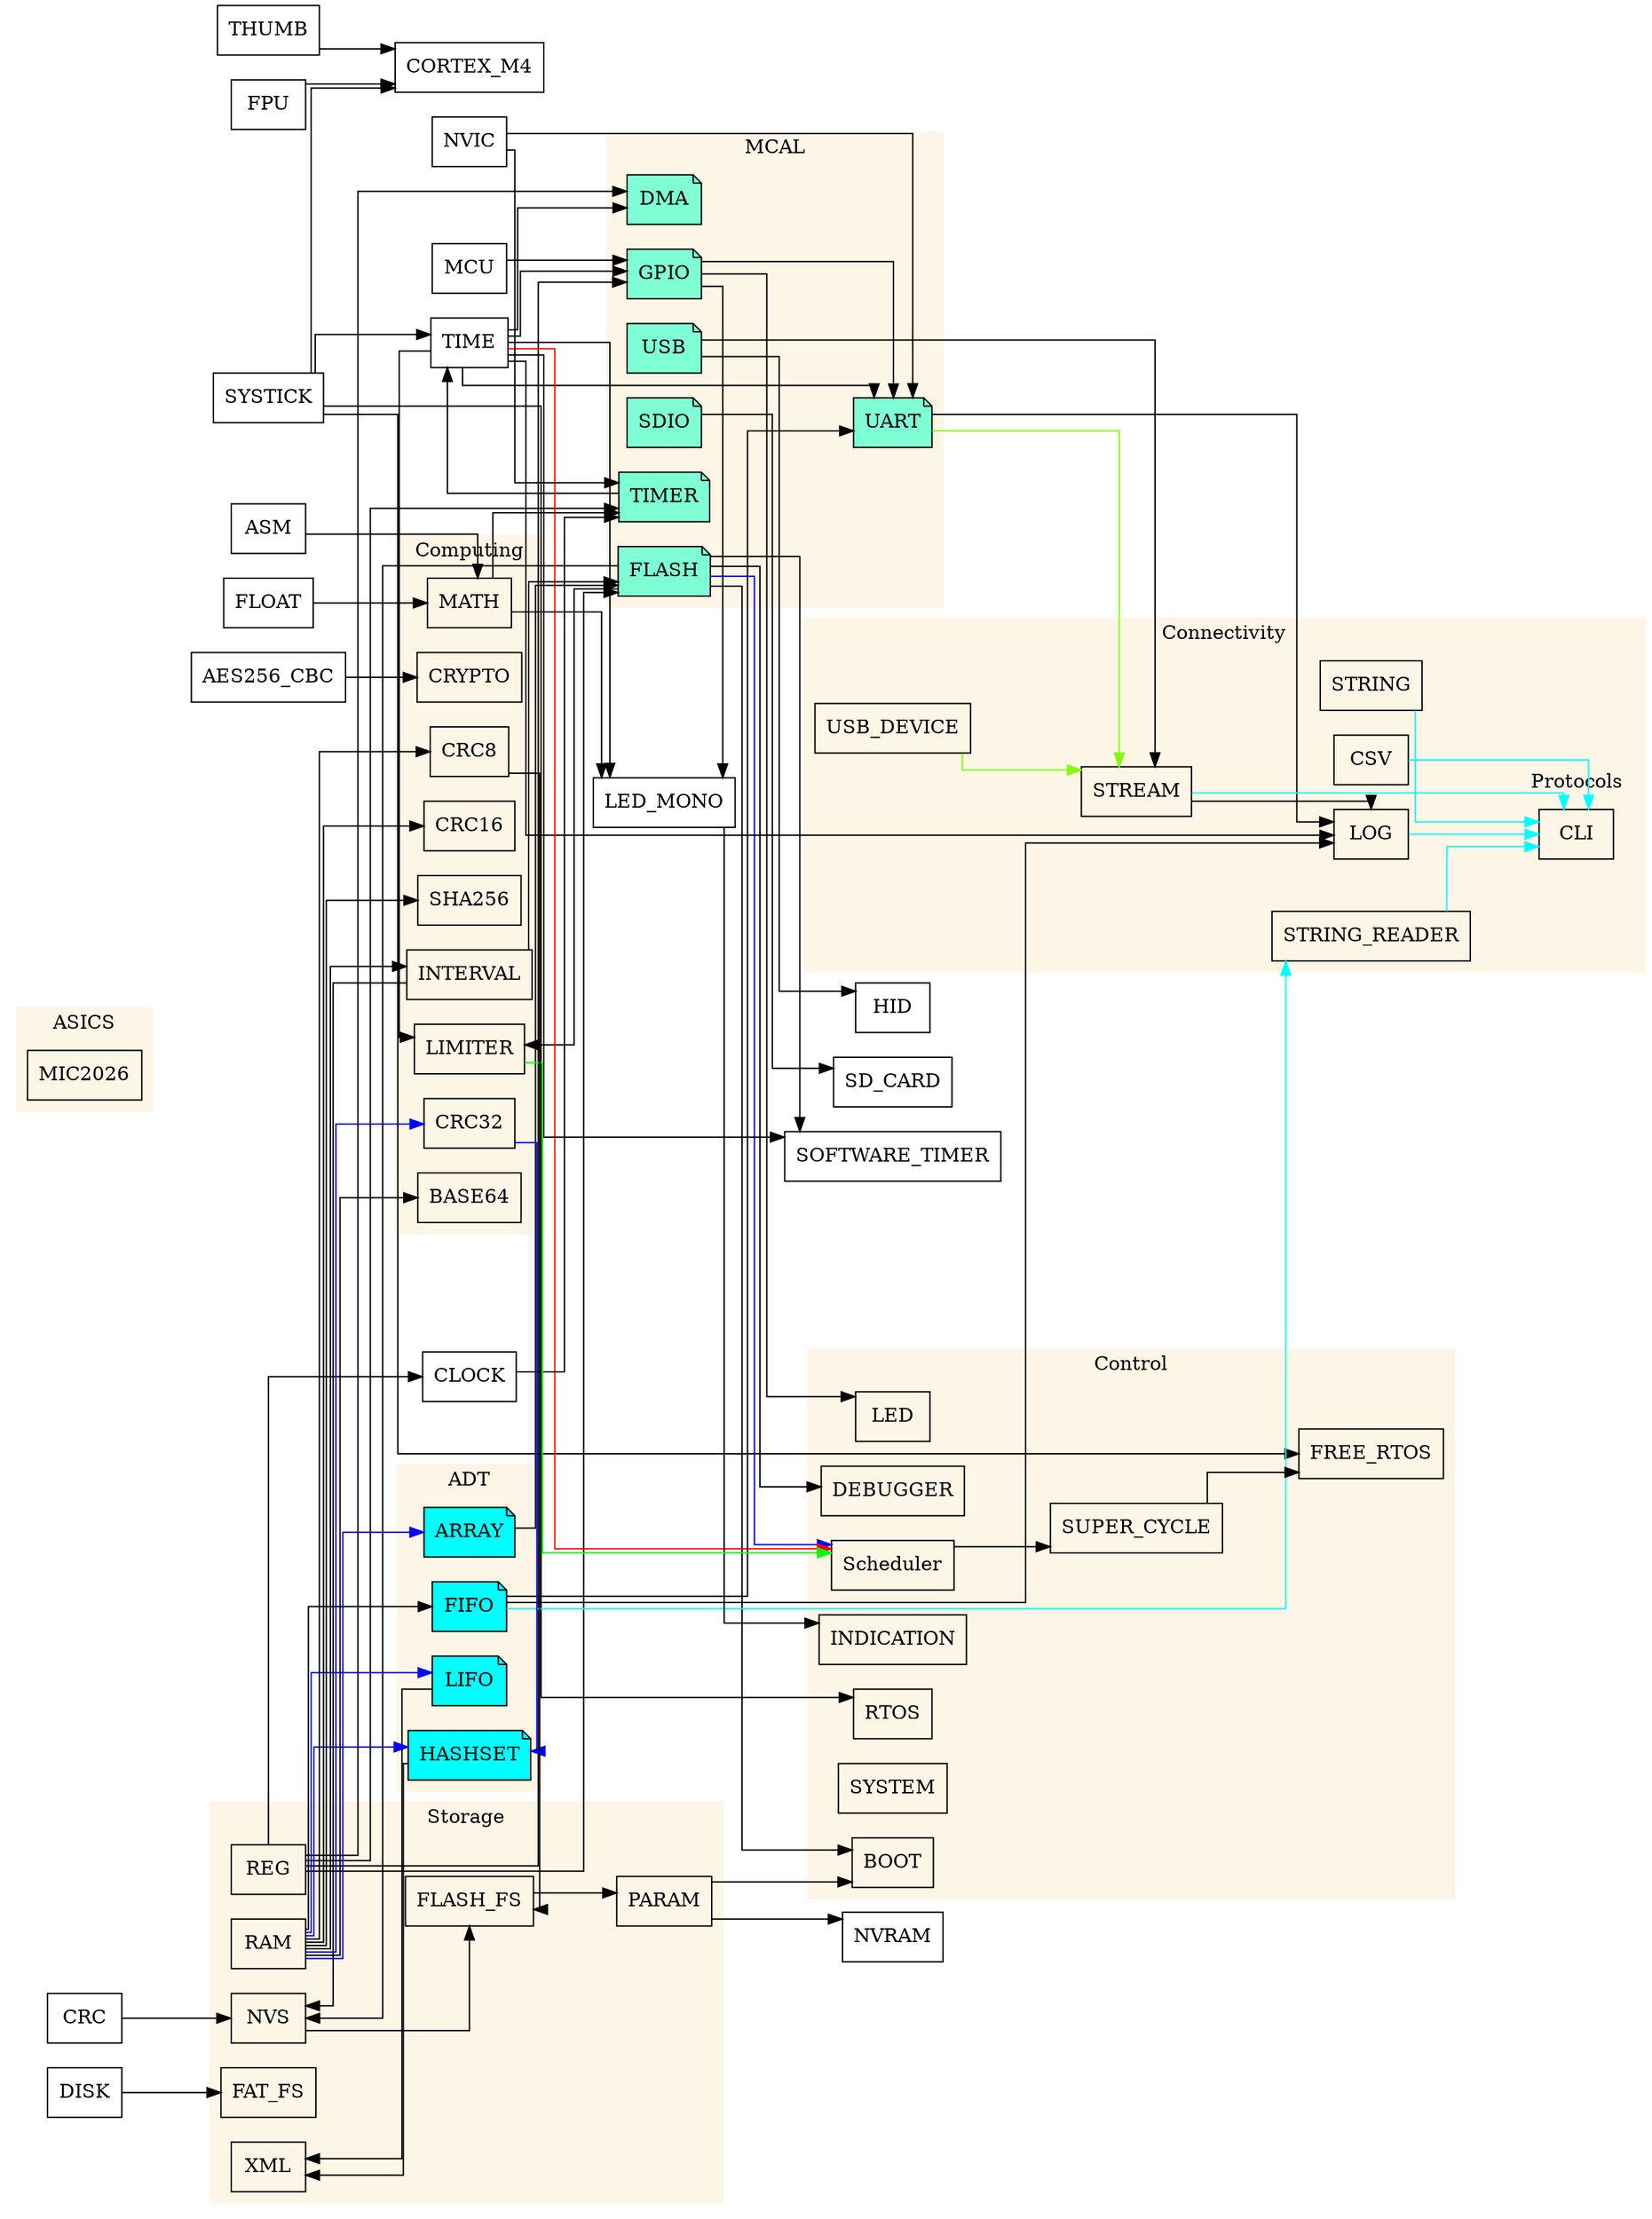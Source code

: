 strict digraph graphname {
    rankdir=LR;
    splines=ortho
    node [shape="box"];
FPU->CORTEX_M4
THUMB->CORTEX_M4
SYSTICK->CORTEX_M4
subgraph cluster_mcal{
    label = "MCAL";
    style=filled;
    color=oldlace;
    DMA [shape = note][fillcolor = aquamarine][style="filled"]
    FLASH [shape = note][fillcolor = aquamarine][style="filled"]
    GPIO [shape = note][fillcolor = aquamarine][style="filled"]
    SDIO [shape = note][fillcolor = aquamarine][style="filled"]
    TIMER [shape = note][fillcolor = aquamarine][style="filled"]
    UART [shape = note][fillcolor = aquamarine][style="filled"]
    USB [shape = note][fillcolor = aquamarine][style="filled"]
}
REG->DMA
TIME->DMA
ARRAY->FLASH
REG->FLASH
INTERVAL->FLASH
TIME->GPIO
REG->GPIO
MCU->GPIO
CRC->NVS
FLASH->NVS
INTERVAL->NVS
REG->CLOCK
CLOCK->TIMER
NVIC->TIMER
REG->TIMER
MATH->TIMER
TIMER->TIME
TIME->UART
GPIO->UART
NVIC->UART
FIFO->UART
USB->HID
USB->STREAM
subgraph cluster_adc{
    label = "ADT";
    style=filled;
    color=oldlace;
        ARRAY [shape = note][fillcolor = aqua][style="filled"]
        FIFO [shape = note][fillcolor = aqua][style="filled"]
        HASHSET [shape = note][fillcolor = aqua][style="filled"]
        LIFO [shape = note][fillcolor = aqua][style="filled"]
}
RAM->ARRAY [color=blue]
RAM->FIFO
RAM->HASHSET [color=blue]
CRC32->HASHSET [color=blue]
RAM->CRC32 [color=blue]
RAM->LIFO [color=blue]
subgraph cluster_Connectivity{
    label = "Connectivity";
    style=filled;
    color=oldlace;
    STREAM
    LOG
subgraph cluster_Interfaces{
    label = "Interfaces";
    color=red
}
subgraph cluster_protocols{
    label = "Protocols";
    style=filled;
    color=oldlace;
        CLI;
}
    UART->STREAM [color=chartreuse]
    USB_DEVICE->STREAM [color=chartreuse]
    FIFO->STRING_READER [color=aqua]
    STRING->CLI [color=aqua]
    STRING_READER->CLI [color=aqua]
    STREAM->CLI [color=aqua]
    LOG->CLI [color=aqua]
    CSV->CLI [color=aqua]
}
TIME->LOG
STREAM->LOG
FIFO->LOG
UART->LOG
subgraph cluster_control{
    label = "Control";
    style=filled;
    color=oldlace;
BOOT
DEBUGGER
FREE_RTOS
INDICATION
LED
RTOS
SUPER_CYCLE
SYSTEM
TASK
}
PARAM->BOOT
FLASH->BOOT
FLASH->DEBUGGER
SYSTICK->FREE_RTOS
SUPER_CYCLE->FREE_RTOS
    LED_MONO->INDICATION
GPIO->LED
GPIO->LED_MONO
TIME->LED_MONO
MATH->LED_MONO
TIME->LOG
STREAM->LOG
FIFO->LOG
UART->LOG
SYSTICK->RTOS
TASK->SUPER_CYCLE
TASK [label="Scheduler"]
LIMITER->TASK[color="green"]
TIME->TASK[color="red"]
FLASH->TASK[color="blue"]
TIME->SOFTWARE_TIMER
FLASH->SOFTWARE_TIMER
SYSTICK->TIME
subgraph cluster_Computing{
    label = "Computing";
    style=filled;
    color=oldlace;
    BASE64
    CRC32
    CRC8
    CRC16
    CRYPTO
    LIMITER
    INTERVAL
    MATH
    SHA256
}
RAM->BASE64
RAM->CRC8
RAM->CRC16
RAM->CRC32
TIME->LIMITER
FLASH->LIMITER
AES256_CBC->CRYPTO
RAM->INTERVAL
ASM->MATH
FLOAT->MATH
RAM->SHA256
subgraph cluster_storage{
    label = "Storage";
    style=filled;
    color=oldlace;
    RAM
    REG
    FAT_FS
    NVS
    FLASH
FLASH_FS
    PARAM
    XML
}
FLASH_FS->PARAM
PARAM->NVRAM
    SDIO->SD_CARD
DISK->FAT_FS
NVS->FLASH_FS
CRC8->FLASH_FS
FLASH->NVS
LIFO->XML
HASHSET->XML
subgraph cluster_asics{
    label = "ASICS";
    style=filled;
    color=oldlace;
    MIC2026
MIC2026
}
}
